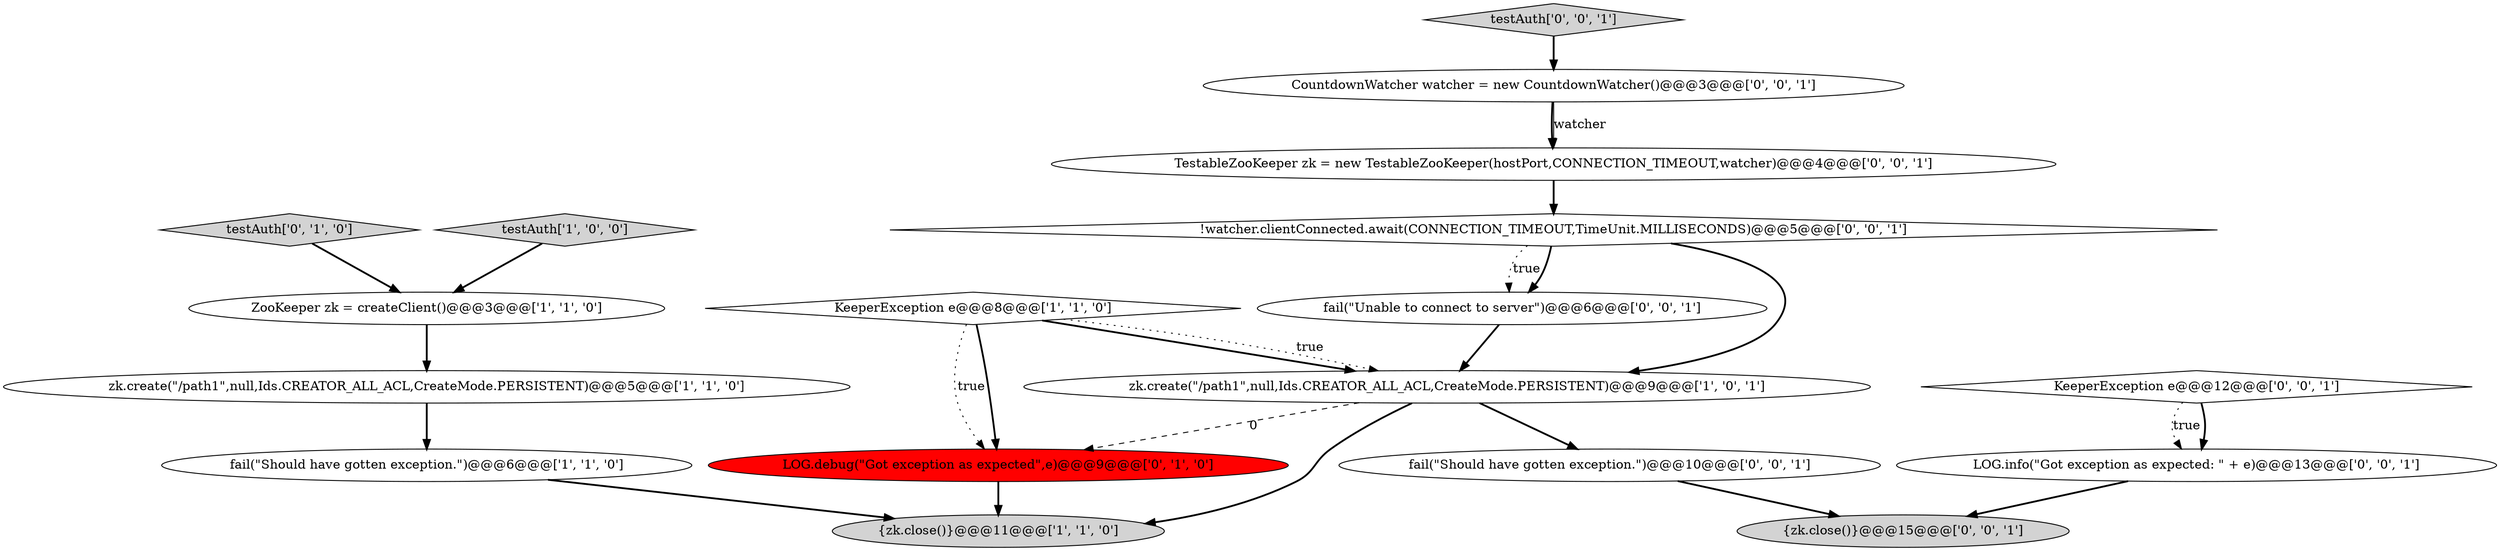 digraph {
12 [style = filled, label = "fail(\"Unable to connect to server\")@@@6@@@['0', '0', '1']", fillcolor = white, shape = ellipse image = "AAA0AAABBB3BBB"];
2 [style = filled, label = "zk.create(\"/path1\",null,Ids.CREATOR_ALL_ACL,CreateMode.PERSISTENT)@@@9@@@['1', '0', '1']", fillcolor = white, shape = ellipse image = "AAA0AAABBB1BBB"];
3 [style = filled, label = "{zk.close()}@@@11@@@['1', '1', '0']", fillcolor = lightgray, shape = ellipse image = "AAA0AAABBB1BBB"];
1 [style = filled, label = "fail(\"Should have gotten exception.\")@@@6@@@['1', '1', '0']", fillcolor = white, shape = ellipse image = "AAA0AAABBB1BBB"];
7 [style = filled, label = "LOG.debug(\"Got exception as expected\",e)@@@9@@@['0', '1', '0']", fillcolor = red, shape = ellipse image = "AAA1AAABBB2BBB"];
8 [style = filled, label = "testAuth['0', '1', '0']", fillcolor = lightgray, shape = diamond image = "AAA0AAABBB2BBB"];
15 [style = filled, label = "fail(\"Should have gotten exception.\")@@@10@@@['0', '0', '1']", fillcolor = white, shape = ellipse image = "AAA0AAABBB3BBB"];
10 [style = filled, label = "{zk.close()}@@@15@@@['0', '0', '1']", fillcolor = lightgray, shape = ellipse image = "AAA0AAABBB3BBB"];
16 [style = filled, label = "CountdownWatcher watcher = new CountdownWatcher()@@@3@@@['0', '0', '1']", fillcolor = white, shape = ellipse image = "AAA0AAABBB3BBB"];
0 [style = filled, label = "ZooKeeper zk = createClient()@@@3@@@['1', '1', '0']", fillcolor = white, shape = ellipse image = "AAA0AAABBB1BBB"];
5 [style = filled, label = "zk.create(\"/path1\",null,Ids.CREATOR_ALL_ACL,CreateMode.PERSISTENT)@@@5@@@['1', '1', '0']", fillcolor = white, shape = ellipse image = "AAA0AAABBB1BBB"];
17 [style = filled, label = "LOG.info(\"Got exception as expected: \" + e)@@@13@@@['0', '0', '1']", fillcolor = white, shape = ellipse image = "AAA0AAABBB3BBB"];
13 [style = filled, label = "TestableZooKeeper zk = new TestableZooKeeper(hostPort,CONNECTION_TIMEOUT,watcher)@@@4@@@['0', '0', '1']", fillcolor = white, shape = ellipse image = "AAA0AAABBB3BBB"];
6 [style = filled, label = "KeeperException e@@@8@@@['1', '1', '0']", fillcolor = white, shape = diamond image = "AAA0AAABBB1BBB"];
9 [style = filled, label = "!watcher.clientConnected.await(CONNECTION_TIMEOUT,TimeUnit.MILLISECONDS)@@@5@@@['0', '0', '1']", fillcolor = white, shape = diamond image = "AAA0AAABBB3BBB"];
11 [style = filled, label = "testAuth['0', '0', '1']", fillcolor = lightgray, shape = diamond image = "AAA0AAABBB3BBB"];
4 [style = filled, label = "testAuth['1', '0', '0']", fillcolor = lightgray, shape = diamond image = "AAA0AAABBB1BBB"];
14 [style = filled, label = "KeeperException e@@@12@@@['0', '0', '1']", fillcolor = white, shape = diamond image = "AAA0AAABBB3BBB"];
17->10 [style = bold, label=""];
11->16 [style = bold, label=""];
16->13 [style = bold, label=""];
15->10 [style = bold, label=""];
9->12 [style = dotted, label="true"];
9->2 [style = bold, label=""];
2->3 [style = bold, label=""];
1->3 [style = bold, label=""];
14->17 [style = bold, label=""];
2->7 [style = dashed, label="0"];
7->3 [style = bold, label=""];
4->0 [style = bold, label=""];
6->2 [style = bold, label=""];
8->0 [style = bold, label=""];
14->17 [style = dotted, label="true"];
5->1 [style = bold, label=""];
12->2 [style = bold, label=""];
6->2 [style = dotted, label="true"];
2->15 [style = bold, label=""];
6->7 [style = dotted, label="true"];
16->13 [style = solid, label="watcher"];
13->9 [style = bold, label=""];
9->12 [style = bold, label=""];
6->7 [style = bold, label=""];
0->5 [style = bold, label=""];
}
